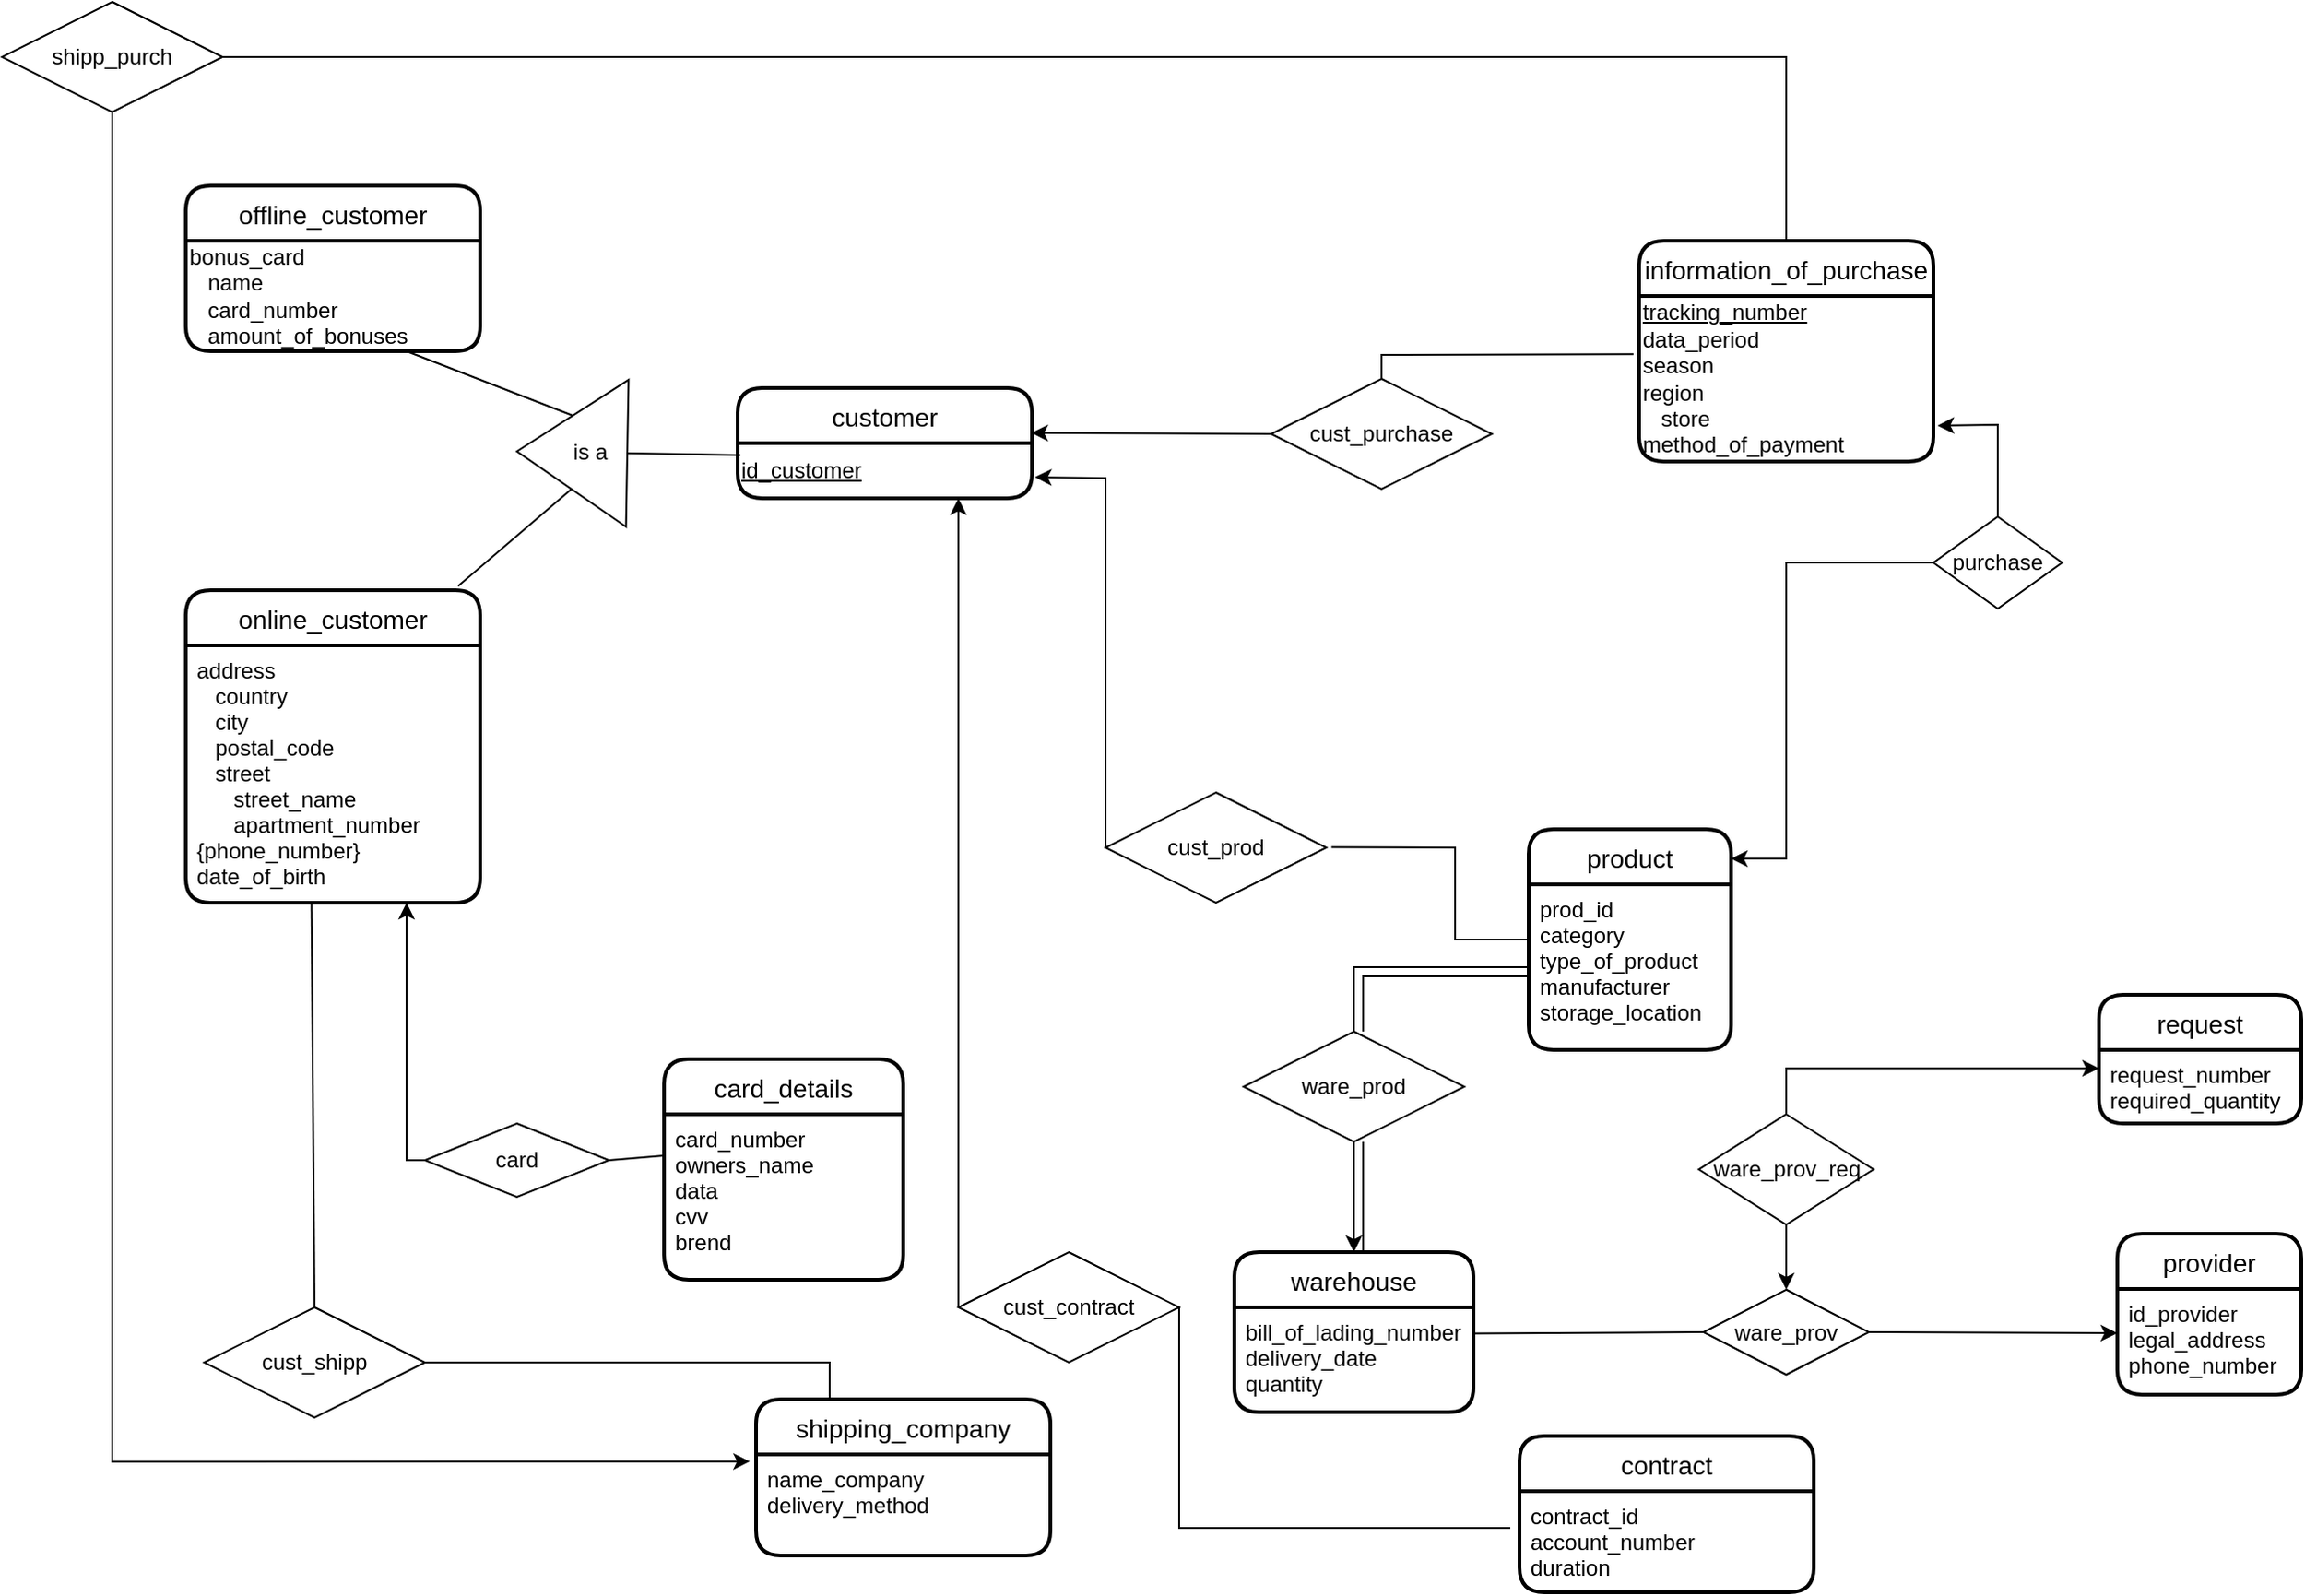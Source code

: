 <mxfile version="15.5.8" type="github">
  <diagram id="q-0XigdrmwmGiF80oo4d" name="Page-1">
    <mxGraphModel dx="2026" dy="1830" grid="1" gridSize="10" guides="1" tooltips="1" connect="1" arrows="1" fold="1" page="1" pageScale="1" pageWidth="827" pageHeight="1169" math="0" shadow="0">
      <root>
        <mxCell id="0" />
        <mxCell id="1" parent="0" />
        <mxCell id="UyfyDT9492xOrgT1omKh-13" value="customer" style="swimlane;childLayout=stackLayout;horizontal=1;startSize=30;horizontalStack=0;rounded=1;fontSize=14;fontStyle=0;strokeWidth=2;resizeParent=0;resizeLast=1;shadow=0;dashed=0;align=center;" parent="1" vertex="1">
          <mxGeometry x="-190" y="-700" width="160" height="60" as="geometry" />
        </mxCell>
        <mxCell id="UyfyDT9492xOrgT1omKh-21" value="&lt;u&gt;id_customer&lt;br&gt;&lt;/u&gt;" style="text;html=1;align=left;verticalAlign=middle;resizable=0;points=[];autosize=1;strokeColor=none;fillColor=none;" parent="UyfyDT9492xOrgT1omKh-13" vertex="1">
          <mxGeometry y="30" width="160" height="30" as="geometry" />
        </mxCell>
        <mxCell id="UyfyDT9492xOrgT1omKh-24" value="information_of_purchase" style="swimlane;childLayout=stackLayout;horizontal=1;startSize=30;horizontalStack=0;rounded=1;fontSize=14;fontStyle=0;strokeWidth=2;resizeParent=0;resizeLast=1;shadow=0;dashed=0;align=center;" parent="1" vertex="1">
          <mxGeometry x="300" y="-780" width="160" height="120" as="geometry" />
        </mxCell>
        <mxCell id="UyfyDT9492xOrgT1omKh-27" value="&lt;u&gt;tracking_number&lt;br&gt;&lt;/u&gt;data_period&lt;br&gt;season&lt;br&gt;region&lt;br&gt;&amp;nbsp; &amp;nbsp;store&lt;br&gt;method_of_payment" style="text;html=1;align=left;verticalAlign=middle;resizable=0;points=[];autosize=1;strokeColor=none;fillColor=none;" parent="UyfyDT9492xOrgT1omKh-24" vertex="1">
          <mxGeometry y="30" width="160" height="90" as="geometry" />
        </mxCell>
        <mxCell id="UyfyDT9492xOrgT1omKh-28" value="contract" style="swimlane;childLayout=stackLayout;horizontal=1;startSize=30;horizontalStack=0;rounded=1;fontSize=14;fontStyle=0;strokeWidth=2;resizeParent=0;resizeLast=1;shadow=0;dashed=0;align=center;" parent="1" vertex="1">
          <mxGeometry x="235" y="-130" width="160" height="85" as="geometry" />
        </mxCell>
        <mxCell id="UyfyDT9492xOrgT1omKh-29" value="contract_id&#xa;account_number&#xa;duration" style="align=left;strokeColor=none;fillColor=none;spacingLeft=4;fontSize=12;verticalAlign=top;resizable=0;rotatable=0;part=1;fontStyle=0" parent="UyfyDT9492xOrgT1omKh-28" vertex="1">
          <mxGeometry y="30" width="160" height="55" as="geometry" />
        </mxCell>
        <mxCell id="UyfyDT9492xOrgT1omKh-32" value="product" style="swimlane;childLayout=stackLayout;horizontal=1;startSize=30;horizontalStack=0;rounded=1;fontSize=14;fontStyle=0;strokeWidth=2;resizeParent=0;resizeLast=1;shadow=0;dashed=0;align=center;" parent="1" vertex="1">
          <mxGeometry x="240" y="-460" width="110" height="120" as="geometry" />
        </mxCell>
        <mxCell id="UyfyDT9492xOrgT1omKh-33" value="prod_id&#xa;category&#xa;type_of_product&#xa;manufacturer&#xa;storage_location" style="align=left;strokeColor=none;fillColor=none;spacingLeft=4;fontSize=12;verticalAlign=top;resizable=0;rotatable=0;part=1;fontStyle=0" parent="UyfyDT9492xOrgT1omKh-32" vertex="1">
          <mxGeometry y="30" width="110" height="90" as="geometry" />
        </mxCell>
        <mxCell id="UyfyDT9492xOrgT1omKh-34" value="card_details" style="swimlane;childLayout=stackLayout;horizontal=1;startSize=30;horizontalStack=0;rounded=1;fontSize=14;fontStyle=0;strokeWidth=2;resizeParent=0;resizeLast=1;shadow=0;dashed=0;align=center;" parent="1" vertex="1">
          <mxGeometry x="-230" y="-335" width="130" height="120" as="geometry" />
        </mxCell>
        <mxCell id="UyfyDT9492xOrgT1omKh-35" value="card_number&#xa;owners_name&#xa;data&#xa;cvv&#xa;brend" style="align=left;strokeColor=none;fillColor=none;spacingLeft=4;fontSize=12;verticalAlign=top;resizable=0;rotatable=0;part=1;" parent="UyfyDT9492xOrgT1omKh-34" vertex="1">
          <mxGeometry y="30" width="130" height="90" as="geometry" />
        </mxCell>
        <mxCell id="3HAX_75kNHLcUPMCTGFj-2" value="" style="endArrow=classic;html=1;rounded=0;exitX=0;exitY=0.5;exitDx=0;exitDy=0;entryX=0.998;entryY=0.407;entryDx=0;entryDy=0;entryPerimeter=0;startArrow=none;" parent="1" source="20g4zVHKDqV1X-s-3AL7-8" target="UyfyDT9492xOrgT1omKh-13" edge="1">
          <mxGeometry width="50" height="50" relative="1" as="geometry">
            <mxPoint x="250" y="-490" as="sourcePoint" />
            <mxPoint x="-20" y="-550" as="targetPoint" />
            <Array as="points" />
          </mxGeometry>
        </mxCell>
        <mxCell id="3HAX_75kNHLcUPMCTGFj-4" value="" style="endArrow=classic;html=1;rounded=0;exitX=0;exitY=0.5;exitDx=0;exitDy=0;entryX=1.01;entryY=0.616;entryDx=0;entryDy=0;entryPerimeter=0;startArrow=none;" parent="1" source="20g4zVHKDqV1X-s-3AL7-6" target="UyfyDT9492xOrgT1omKh-21" edge="1">
          <mxGeometry width="50" height="50" relative="1" as="geometry">
            <mxPoint x="250" y="-490" as="sourcePoint" />
            <mxPoint x="300" y="-540" as="targetPoint" />
            <Array as="points">
              <mxPoint x="10" y="-651" />
            </Array>
          </mxGeometry>
        </mxCell>
        <mxCell id="3HAX_75kNHLcUPMCTGFj-6" value="" style="endArrow=classic;html=1;rounded=0;exitX=0;exitY=0.5;exitDx=0;exitDy=0;startArrow=none;" parent="1" source="20g4zVHKDqV1X-s-3AL7-2" edge="1">
          <mxGeometry width="50" height="50" relative="1" as="geometry">
            <mxPoint x="250" y="-490" as="sourcePoint" />
            <mxPoint x="-70" y="-640" as="targetPoint" />
            <Array as="points" />
          </mxGeometry>
        </mxCell>
        <mxCell id="3HAX_75kNHLcUPMCTGFj-9" value="shipping_company" style="swimlane;childLayout=stackLayout;horizontal=1;startSize=30;horizontalStack=0;rounded=1;fontSize=14;fontStyle=0;strokeWidth=2;resizeParent=0;resizeLast=1;shadow=0;dashed=0;align=center;" parent="1" vertex="1">
          <mxGeometry x="-180" y="-150" width="160" height="85" as="geometry" />
        </mxCell>
        <mxCell id="3HAX_75kNHLcUPMCTGFj-10" value="name_company&#xa;delivery_method" style="align=left;strokeColor=none;fillColor=none;spacingLeft=4;fontSize=12;verticalAlign=top;resizable=0;rotatable=0;part=1;fontStyle=0" parent="3HAX_75kNHLcUPMCTGFj-9" vertex="1">
          <mxGeometry y="30" width="160" height="55" as="geometry" />
        </mxCell>
        <mxCell id="3HAX_75kNHLcUPMCTGFj-12" value="" style="endArrow=none;html=1;rounded=0;startArrow=none;exitX=0.5;exitY=0;exitDx=0;exitDy=0;entryX=0.427;entryY=0.993;entryDx=0;entryDy=0;entryPerimeter=0;" parent="1" source="20g4zVHKDqV1X-s-3AL7-9" edge="1" target="20g4zVHKDqV1X-s-3AL7-59">
          <mxGeometry width="50" height="50" relative="1" as="geometry">
            <mxPoint x="-140" y="-260" as="sourcePoint" />
            <mxPoint x="-420" y="-250" as="targetPoint" />
            <Array as="points" />
          </mxGeometry>
        </mxCell>
        <mxCell id="3HAX_75kNHLcUPMCTGFj-13" value="" style="endArrow=classic;html=1;rounded=0;entryX=-0.021;entryY=0.398;entryDx=0;entryDy=0;entryPerimeter=0;exitX=0.5;exitY=1;exitDx=0;exitDy=0;startArrow=none;" parent="1" source="20g4zVHKDqV1X-s-3AL7-10" target="3HAX_75kNHLcUPMCTGFj-9" edge="1">
          <mxGeometry width="50" height="50" relative="1" as="geometry">
            <mxPoint x="-220" y="-870" as="sourcePoint" />
            <mxPoint x="-220" y="-180" as="targetPoint" />
            <Array as="points">
              <mxPoint x="-530" y="-116" />
            </Array>
          </mxGeometry>
        </mxCell>
        <mxCell id="3HAX_75kNHLcUPMCTGFj-19" value="" style="endArrow=classic;html=1;rounded=0;exitX=0.5;exitY=0;exitDx=0;exitDy=0;startArrow=none;entryX=1.014;entryY=0.783;entryDx=0;entryDy=0;entryPerimeter=0;" parent="1" source="20g4zVHKDqV1X-s-3AL7-4" target="UyfyDT9492xOrgT1omKh-27" edge="1">
          <mxGeometry width="50" height="50" relative="1" as="geometry">
            <mxPoint x="370" y="-580" as="sourcePoint" />
            <mxPoint x="420" y="-630" as="targetPoint" />
            <Array as="points">
              <mxPoint x="495" y="-680" />
            </Array>
          </mxGeometry>
        </mxCell>
        <mxCell id="20g4zVHKDqV1X-s-3AL7-10" value="shipp_purch" style="shape=rhombus;perimeter=rhombusPerimeter;whiteSpace=wrap;html=1;align=center;" vertex="1" parent="1">
          <mxGeometry x="-590" y="-910" width="120" height="60" as="geometry" />
        </mxCell>
        <mxCell id="20g4zVHKDqV1X-s-3AL7-11" value="" style="endArrow=none;html=1;rounded=0;entryX=1;entryY=0.5;entryDx=0;entryDy=0;exitX=0.5;exitY=0;exitDx=0;exitDy=0;" edge="1" parent="1" source="UyfyDT9492xOrgT1omKh-24" target="20g4zVHKDqV1X-s-3AL7-10">
          <mxGeometry width="50" height="50" relative="1" as="geometry">
            <mxPoint x="380" y="-780" as="sourcePoint" />
            <mxPoint x="-183.36" y="-116.17" as="targetPoint" />
            <Array as="points">
              <mxPoint x="380" y="-880" />
            </Array>
          </mxGeometry>
        </mxCell>
        <mxCell id="20g4zVHKDqV1X-s-3AL7-9" value="cust_shipp" style="shape=rhombus;perimeter=rhombusPerimeter;whiteSpace=wrap;html=1;align=center;" vertex="1" parent="1">
          <mxGeometry x="-480" y="-200" width="120" height="60" as="geometry" />
        </mxCell>
        <mxCell id="20g4zVHKDqV1X-s-3AL7-12" value="" style="endArrow=none;html=1;rounded=0;exitX=0.25;exitY=0;exitDx=0;exitDy=0;entryX=1;entryY=0.5;entryDx=0;entryDy=0;" edge="1" parent="1" source="3HAX_75kNHLcUPMCTGFj-9" target="20g4zVHKDqV1X-s-3AL7-9">
          <mxGeometry width="50" height="50" relative="1" as="geometry">
            <mxPoint x="-140" y="-150" as="sourcePoint" />
            <mxPoint x="-140" y="-370" as="targetPoint" />
            <Array as="points">
              <mxPoint x="-140" y="-170" />
            </Array>
          </mxGeometry>
        </mxCell>
        <mxCell id="20g4zVHKDqV1X-s-3AL7-8" value="cust_purchase" style="shape=rhombus;perimeter=rhombusPerimeter;whiteSpace=wrap;html=1;align=center;" vertex="1" parent="1">
          <mxGeometry x="100" y="-705" width="120" height="60" as="geometry" />
        </mxCell>
        <mxCell id="20g4zVHKDqV1X-s-3AL7-13" value="" style="endArrow=none;html=1;rounded=0;exitX=-0.019;exitY=0.352;exitDx=0;exitDy=0;exitPerimeter=0;entryX=0.5;entryY=0;entryDx=0;entryDy=0;" edge="1" parent="1" source="UyfyDT9492xOrgT1omKh-27" target="20g4zVHKDqV1X-s-3AL7-8">
          <mxGeometry width="50" height="50" relative="1" as="geometry">
            <mxPoint x="296.96" y="-718.32" as="sourcePoint" />
            <mxPoint x="180" y="-630" as="targetPoint" />
            <Array as="points">
              <mxPoint x="160" y="-718" />
            </Array>
          </mxGeometry>
        </mxCell>
        <mxCell id="20g4zVHKDqV1X-s-3AL7-4" value="purchase" style="shape=rhombus;perimeter=rhombusPerimeter;whiteSpace=wrap;html=1;align=center;" vertex="1" parent="1">
          <mxGeometry x="460" y="-630" width="70" height="50" as="geometry" />
        </mxCell>
        <mxCell id="20g4zVHKDqV1X-s-3AL7-2" value="cust_contract" style="shape=rhombus;perimeter=rhombusPerimeter;whiteSpace=wrap;html=1;align=center;" vertex="1" parent="1">
          <mxGeometry x="-70" y="-230" width="120" height="60" as="geometry" />
        </mxCell>
        <mxCell id="20g4zVHKDqV1X-s-3AL7-17" value="" style="endArrow=none;html=1;rounded=0;entryX=1;entryY=0.5;entryDx=0;entryDy=0;" edge="1" parent="1" target="20g4zVHKDqV1X-s-3AL7-2">
          <mxGeometry width="50" height="50" relative="1" as="geometry">
            <mxPoint x="230" y="-80" as="sourcePoint" />
            <mxPoint x="-70.72" y="-366.08" as="targetPoint" />
            <Array as="points">
              <mxPoint x="50" y="-80" />
            </Array>
          </mxGeometry>
        </mxCell>
        <mxCell id="20g4zVHKDqV1X-s-3AL7-18" value="provider" style="swimlane;childLayout=stackLayout;horizontal=1;startSize=30;horizontalStack=0;rounded=1;fontSize=14;fontStyle=0;strokeWidth=2;resizeParent=0;resizeLast=1;shadow=0;dashed=0;align=center;" vertex="1" parent="1">
          <mxGeometry x="560" y="-240" width="100" height="87.5" as="geometry" />
        </mxCell>
        <mxCell id="20g4zVHKDqV1X-s-3AL7-19" value="id_provider &#xa;legal_address&#xa;phone_number&#xa;" style="align=left;strokeColor=none;fillColor=none;spacingLeft=4;fontSize=12;verticalAlign=top;resizable=0;rotatable=0;part=1;fontStyle=0" vertex="1" parent="20g4zVHKDqV1X-s-3AL7-18">
          <mxGeometry y="30" width="100" height="57.5" as="geometry" />
        </mxCell>
        <mxCell id="20g4zVHKDqV1X-s-3AL7-22" value="warehouse" style="swimlane;childLayout=stackLayout;horizontal=1;startSize=30;horizontalStack=0;rounded=1;fontSize=14;fontStyle=0;strokeWidth=2;resizeParent=0;resizeLast=1;shadow=0;dashed=0;align=center;" vertex="1" parent="1">
          <mxGeometry x="80" y="-230" width="130" height="87" as="geometry" />
        </mxCell>
        <mxCell id="20g4zVHKDqV1X-s-3AL7-23" value="bill_of_lading_number&#xa;delivery_date&#xa;quantity&#xa;" style="align=left;strokeColor=none;fillColor=none;spacingLeft=4;fontSize=12;verticalAlign=top;resizable=0;rotatable=0;part=1;" vertex="1" parent="20g4zVHKDqV1X-s-3AL7-22">
          <mxGeometry y="30" width="130" height="57" as="geometry" />
        </mxCell>
        <mxCell id="20g4zVHKDqV1X-s-3AL7-27" value="" style="endArrow=classic;html=1;rounded=0;entryX=1;entryY=0.133;entryDx=0;entryDy=0;entryPerimeter=0;exitX=0;exitY=0.5;exitDx=0;exitDy=0;" edge="1" parent="1" source="20g4zVHKDqV1X-s-3AL7-4" target="UyfyDT9492xOrgT1omKh-32">
          <mxGeometry width="50" height="50" relative="1" as="geometry">
            <mxPoint x="490" y="-560" as="sourcePoint" />
            <mxPoint x="450" y="-590" as="targetPoint" />
            <Array as="points">
              <mxPoint x="380" y="-605" />
              <mxPoint x="380" y="-480" />
              <mxPoint x="380" y="-444" />
            </Array>
          </mxGeometry>
        </mxCell>
        <mxCell id="20g4zVHKDqV1X-s-3AL7-6" value="cust_prod" style="shape=rhombus;perimeter=rhombusPerimeter;whiteSpace=wrap;html=1;align=center;" vertex="1" parent="1">
          <mxGeometry x="10" y="-480" width="120" height="60" as="geometry" />
        </mxCell>
        <mxCell id="20g4zVHKDqV1X-s-3AL7-29" value="" style="endArrow=none;html=1;rounded=0;exitX=0;exitY=0.5;exitDx=0;exitDy=0;entryX=1.023;entryY=0.496;entryDx=0;entryDy=0;entryPerimeter=0;" edge="1" parent="1" source="UyfyDT9492xOrgT1omKh-32" target="20g4zVHKDqV1X-s-3AL7-6">
          <mxGeometry width="50" height="50" relative="1" as="geometry">
            <mxPoint x="240" y="-400" as="sourcePoint" />
            <mxPoint x="-16.32" y="-440.56" as="targetPoint" />
            <Array as="points">
              <mxPoint x="200" y="-400" />
              <mxPoint x="200" y="-450" />
            </Array>
          </mxGeometry>
        </mxCell>
        <mxCell id="20g4zVHKDqV1X-s-3AL7-71" value="" style="edgeStyle=orthogonalEdgeStyle;rounded=0;orthogonalLoop=1;jettySize=auto;html=1;" edge="1" parent="1" source="20g4zVHKDqV1X-s-3AL7-1">
          <mxGeometry relative="1" as="geometry">
            <mxPoint x="730" y="712.5" as="targetPoint" />
          </mxGeometry>
        </mxCell>
        <mxCell id="20g4zVHKDqV1X-s-3AL7-42" value="request" style="swimlane;childLayout=stackLayout;horizontal=1;startSize=30;horizontalStack=0;rounded=1;fontSize=14;fontStyle=0;strokeWidth=2;resizeParent=0;resizeLast=1;shadow=0;dashed=0;align=center;" vertex="1" parent="1">
          <mxGeometry x="550" y="-370" width="110" height="70" as="geometry" />
        </mxCell>
        <mxCell id="20g4zVHKDqV1X-s-3AL7-43" value="request_number&#xa;required_quantity" style="align=left;strokeColor=none;fillColor=none;spacingLeft=4;fontSize=12;verticalAlign=top;resizable=0;rotatable=0;part=1;fontStyle=0" vertex="1" parent="20g4zVHKDqV1X-s-3AL7-42">
          <mxGeometry y="30" width="110" height="40" as="geometry" />
        </mxCell>
        <mxCell id="20g4zVHKDqV1X-s-3AL7-50" value="" style="endArrow=classic;html=1;rounded=0;exitX=0.5;exitY=1;exitDx=0;exitDy=0;entryX=0.5;entryY=0;entryDx=0;entryDy=0;startArrow=none;" edge="1" parent="1" source="20g4zVHKDqV1X-s-3AL7-81" target="20g4zVHKDqV1X-s-3AL7-22">
          <mxGeometry width="50" height="50" relative="1" as="geometry">
            <mxPoint x="330" y="-310" as="sourcePoint" />
            <mxPoint x="140" y="-240" as="targetPoint" />
            <Array as="points" />
          </mxGeometry>
        </mxCell>
        <mxCell id="20g4zVHKDqV1X-s-3AL7-51" value="" style="endArrow=classic;html=1;rounded=0;exitX=1;exitY=0.5;exitDx=0;exitDy=0;startArrow=none;" edge="1" parent="1" source="20g4zVHKDqV1X-s-3AL7-49">
          <mxGeometry width="50" height="50" relative="1" as="geometry">
            <mxPoint x="330" y="-310" as="sourcePoint" />
            <mxPoint x="560" y="-186" as="targetPoint" />
            <Array as="points" />
          </mxGeometry>
        </mxCell>
        <mxCell id="20g4zVHKDqV1X-s-3AL7-49" value="ware_prov" style="shape=rhombus;perimeter=rhombusPerimeter;whiteSpace=wrap;html=1;align=center;" vertex="1" parent="1">
          <mxGeometry x="335" y="-209.62" width="90" height="46.25" as="geometry" />
        </mxCell>
        <mxCell id="20g4zVHKDqV1X-s-3AL7-53" value="" style="endArrow=none;html=1;rounded=0;exitX=1;exitY=0.25;exitDx=0;exitDy=0;entryX=0;entryY=0.5;entryDx=0;entryDy=0;" edge="1" parent="1" source="20g4zVHKDqV1X-s-3AL7-23" target="20g4zVHKDqV1X-s-3AL7-49">
          <mxGeometry width="50" height="50" relative="1" as="geometry">
            <mxPoint x="210" y="-185.75" as="sourcePoint" />
            <mxPoint x="560" y="-181.25" as="targetPoint" />
            <Array as="points" />
          </mxGeometry>
        </mxCell>
        <mxCell id="20g4zVHKDqV1X-s-3AL7-54" value="" style="endArrow=classic;startArrow=none;html=1;rounded=0;entryX=0;entryY=0.25;entryDx=0;entryDy=0;exitX=0.5;exitY=0;exitDx=0;exitDy=0;" edge="1" parent="1" source="20g4zVHKDqV1X-s-3AL7-55" target="20g4zVHKDqV1X-s-3AL7-43">
          <mxGeometry width="50" height="50" relative="1" as="geometry">
            <mxPoint x="380" y="-320" as="sourcePoint" />
            <mxPoint x="380" y="-360" as="targetPoint" />
            <Array as="points">
              <mxPoint x="380" y="-330" />
            </Array>
          </mxGeometry>
        </mxCell>
        <mxCell id="20g4zVHKDqV1X-s-3AL7-55" value="ware_prov_req" style="shape=rhombus;perimeter=rhombusPerimeter;whiteSpace=wrap;html=1;align=center;" vertex="1" parent="1">
          <mxGeometry x="332.5" y="-305" width="95" height="60" as="geometry" />
        </mxCell>
        <mxCell id="20g4zVHKDqV1X-s-3AL7-56" value="" style="endArrow=none;startArrow=classic;html=1;rounded=0;entryX=0.5;entryY=1;entryDx=0;entryDy=0;" edge="1" parent="1" source="20g4zVHKDqV1X-s-3AL7-49" target="20g4zVHKDqV1X-s-3AL7-55">
          <mxGeometry width="50" height="50" relative="1" as="geometry">
            <mxPoint x="380" y="-209.62" as="sourcePoint" />
            <mxPoint x="550" y="-320" as="targetPoint" />
            <Array as="points" />
          </mxGeometry>
        </mxCell>
        <mxCell id="20g4zVHKDqV1X-s-3AL7-57" value="" style="triangle;whiteSpace=wrap;html=1;rotation=-179;" vertex="1" parent="1">
          <mxGeometry x="-310" y="-705" width="60" height="80" as="geometry" />
        </mxCell>
        <mxCell id="20g4zVHKDqV1X-s-3AL7-58" value="online_customer" style="swimlane;childLayout=stackLayout;horizontal=1;startSize=30;horizontalStack=0;rounded=1;fontSize=14;fontStyle=0;strokeWidth=2;resizeParent=0;resizeLast=1;shadow=0;dashed=0;align=center;" vertex="1" parent="1">
          <mxGeometry x="-490" y="-590" width="160" height="170" as="geometry" />
        </mxCell>
        <mxCell id="20g4zVHKDqV1X-s-3AL7-59" value="address&#xa;   country&#xa;   city&#xa;   postal_code&#xa;   street&#xa;      street_name&#xa;      apartment_number&#xa;{phone_number}&#xa;date_of_birth" style="align=left;strokeColor=none;fillColor=none;spacingLeft=4;fontSize=12;verticalAlign=top;resizable=0;rotatable=0;part=1;" vertex="1" parent="20g4zVHKDqV1X-s-3AL7-58">
          <mxGeometry y="30" width="160" height="140" as="geometry" />
        </mxCell>
        <mxCell id="20g4zVHKDqV1X-s-3AL7-63" value="offline_customer" style="swimlane;childLayout=stackLayout;horizontal=1;startSize=30;horizontalStack=0;rounded=1;fontSize=14;fontStyle=0;strokeWidth=2;resizeParent=0;resizeLast=1;shadow=0;dashed=0;align=center;" vertex="1" parent="1">
          <mxGeometry x="-490" y="-810" width="160" height="90" as="geometry" />
        </mxCell>
        <mxCell id="20g4zVHKDqV1X-s-3AL7-77" value="&lt;div&gt;&lt;span&gt;bonus_card&lt;/span&gt;&lt;/div&gt;&lt;div&gt;&lt;span&gt;&amp;nbsp; &amp;nbsp;name&lt;/span&gt;&lt;/div&gt;&lt;div&gt;&lt;span&gt;&amp;nbsp; &amp;nbsp;card_number&lt;/span&gt;&lt;/div&gt;&lt;div&gt;&lt;span&gt;&amp;nbsp; &amp;nbsp;amount_of_bonuses&lt;/span&gt;&lt;/div&gt;" style="text;html=1;strokeColor=none;fillColor=none;align=left;verticalAlign=middle;whiteSpace=wrap;rounded=0;" vertex="1" parent="20g4zVHKDqV1X-s-3AL7-63">
          <mxGeometry y="30" width="160" height="60" as="geometry" />
        </mxCell>
        <mxCell id="20g4zVHKDqV1X-s-3AL7-65" value="" style="endArrow=classic;html=1;rounded=0;exitX=0;exitY=0.5;exitDx=0;exitDy=0;entryX=0.75;entryY=1;entryDx=0;entryDy=0;startArrow=none;" edge="1" parent="1" source="20g4zVHKDqV1X-s-3AL7-75" target="20g4zVHKDqV1X-s-3AL7-59">
          <mxGeometry width="50" height="50" relative="1" as="geometry">
            <mxPoint x="-60" y="-440" as="sourcePoint" />
            <mxPoint x="-360" y="-237" as="targetPoint" />
            <Array as="points">
              <mxPoint x="-370" y="-280" />
            </Array>
          </mxGeometry>
        </mxCell>
        <mxCell id="20g4zVHKDqV1X-s-3AL7-66" value="" style="endArrow=none;html=1;rounded=0;entryX=0.009;entryY=0.215;entryDx=0;entryDy=0;entryPerimeter=0;exitX=0;exitY=0.5;exitDx=0;exitDy=0;" edge="1" parent="1" source="20g4zVHKDqV1X-s-3AL7-57" target="UyfyDT9492xOrgT1omKh-21">
          <mxGeometry width="50" height="50" relative="1" as="geometry">
            <mxPoint x="-250" y="-668" as="sourcePoint" />
            <mxPoint x="-190" y="-664" as="targetPoint" />
          </mxGeometry>
        </mxCell>
        <mxCell id="20g4zVHKDqV1X-s-3AL7-67" value="" style="endArrow=none;html=1;rounded=0;exitX=0.5;exitY=0;exitDx=0;exitDy=0;entryX=0.925;entryY=-0.013;entryDx=0;entryDy=0;entryPerimeter=0;" edge="1" parent="1" source="20g4zVHKDqV1X-s-3AL7-57" target="20g4zVHKDqV1X-s-3AL7-58">
          <mxGeometry width="50" height="50" relative="1" as="geometry">
            <mxPoint x="-60" y="-440" as="sourcePoint" />
            <mxPoint x="-10" y="-490" as="targetPoint" />
          </mxGeometry>
        </mxCell>
        <mxCell id="20g4zVHKDqV1X-s-3AL7-68" value="" style="endArrow=none;html=1;rounded=0;exitX=0.5;exitY=1;exitDx=0;exitDy=0;entryX=0.75;entryY=1;entryDx=0;entryDy=0;" edge="1" parent="1" source="20g4zVHKDqV1X-s-3AL7-57" target="20g4zVHKDqV1X-s-3AL7-77">
          <mxGeometry width="50" height="50" relative="1" as="geometry">
            <mxPoint x="-60" y="-410" as="sourcePoint" />
            <mxPoint x="-370" y="-740.0" as="targetPoint" />
            <Array as="points" />
          </mxGeometry>
        </mxCell>
        <mxCell id="20g4zVHKDqV1X-s-3AL7-69" value="is a" style="text;html=1;strokeColor=none;fillColor=none;align=center;verticalAlign=middle;whiteSpace=wrap;rounded=0;" vertex="1" parent="1">
          <mxGeometry x="-300" y="-680" width="60" height="30" as="geometry" />
        </mxCell>
        <mxCell id="20g4zVHKDqV1X-s-3AL7-75" value="card" style="shape=rhombus;perimeter=rhombusPerimeter;whiteSpace=wrap;html=1;align=center;" vertex="1" parent="1">
          <mxGeometry x="-360" y="-300" width="100" height="40" as="geometry" />
        </mxCell>
        <mxCell id="20g4zVHKDqV1X-s-3AL7-76" value="" style="endArrow=none;html=1;rounded=0;exitX=0;exitY=0.25;exitDx=0;exitDy=0;entryX=1;entryY=0.5;entryDx=0;entryDy=0;" edge="1" parent="1" source="UyfyDT9492xOrgT1omKh-35" target="20g4zVHKDqV1X-s-3AL7-75">
          <mxGeometry width="50" height="50" relative="1" as="geometry">
            <mxPoint x="-230" y="-282.5" as="sourcePoint" />
            <mxPoint x="-370" y="-400" as="targetPoint" />
            <Array as="points" />
          </mxGeometry>
        </mxCell>
        <mxCell id="20g4zVHKDqV1X-s-3AL7-81" value="ware_prod" style="shape=rhombus;perimeter=rhombusPerimeter;whiteSpace=wrap;html=1;align=center;" vertex="1" parent="1">
          <mxGeometry x="85" y="-350" width="120" height="60" as="geometry" />
        </mxCell>
        <mxCell id="20g4zVHKDqV1X-s-3AL7-82" value="" style="endArrow=none;html=1;rounded=0;exitX=0;exitY=0.5;exitDx=0;exitDy=0;entryX=0.5;entryY=0;entryDx=0;entryDy=0;" edge="1" parent="1" source="UyfyDT9492xOrgT1omKh-33" target="20g4zVHKDqV1X-s-3AL7-81">
          <mxGeometry width="50" height="50" relative="1" as="geometry">
            <mxPoint x="240" y="-385" as="sourcePoint" />
            <mxPoint x="145" y="-230" as="targetPoint" />
            <Array as="points">
              <mxPoint x="145" y="-385" />
            </Array>
          </mxGeometry>
        </mxCell>
        <mxCell id="20g4zVHKDqV1X-s-3AL7-84" value="" style="endArrow=none;html=1;rounded=0;" edge="1" parent="1">
          <mxGeometry relative="1" as="geometry">
            <mxPoint x="150" y="-350" as="sourcePoint" />
            <mxPoint x="240" y="-380" as="targetPoint" />
            <Array as="points">
              <mxPoint x="150" y="-380" />
            </Array>
          </mxGeometry>
        </mxCell>
        <mxCell id="20g4zVHKDqV1X-s-3AL7-85" value="" style="endArrow=none;html=1;rounded=0;" edge="1" parent="1">
          <mxGeometry relative="1" as="geometry">
            <mxPoint x="150" y="-290" as="sourcePoint" />
            <mxPoint x="150" y="-230" as="targetPoint" />
            <Array as="points" />
          </mxGeometry>
        </mxCell>
      </root>
    </mxGraphModel>
  </diagram>
</mxfile>
